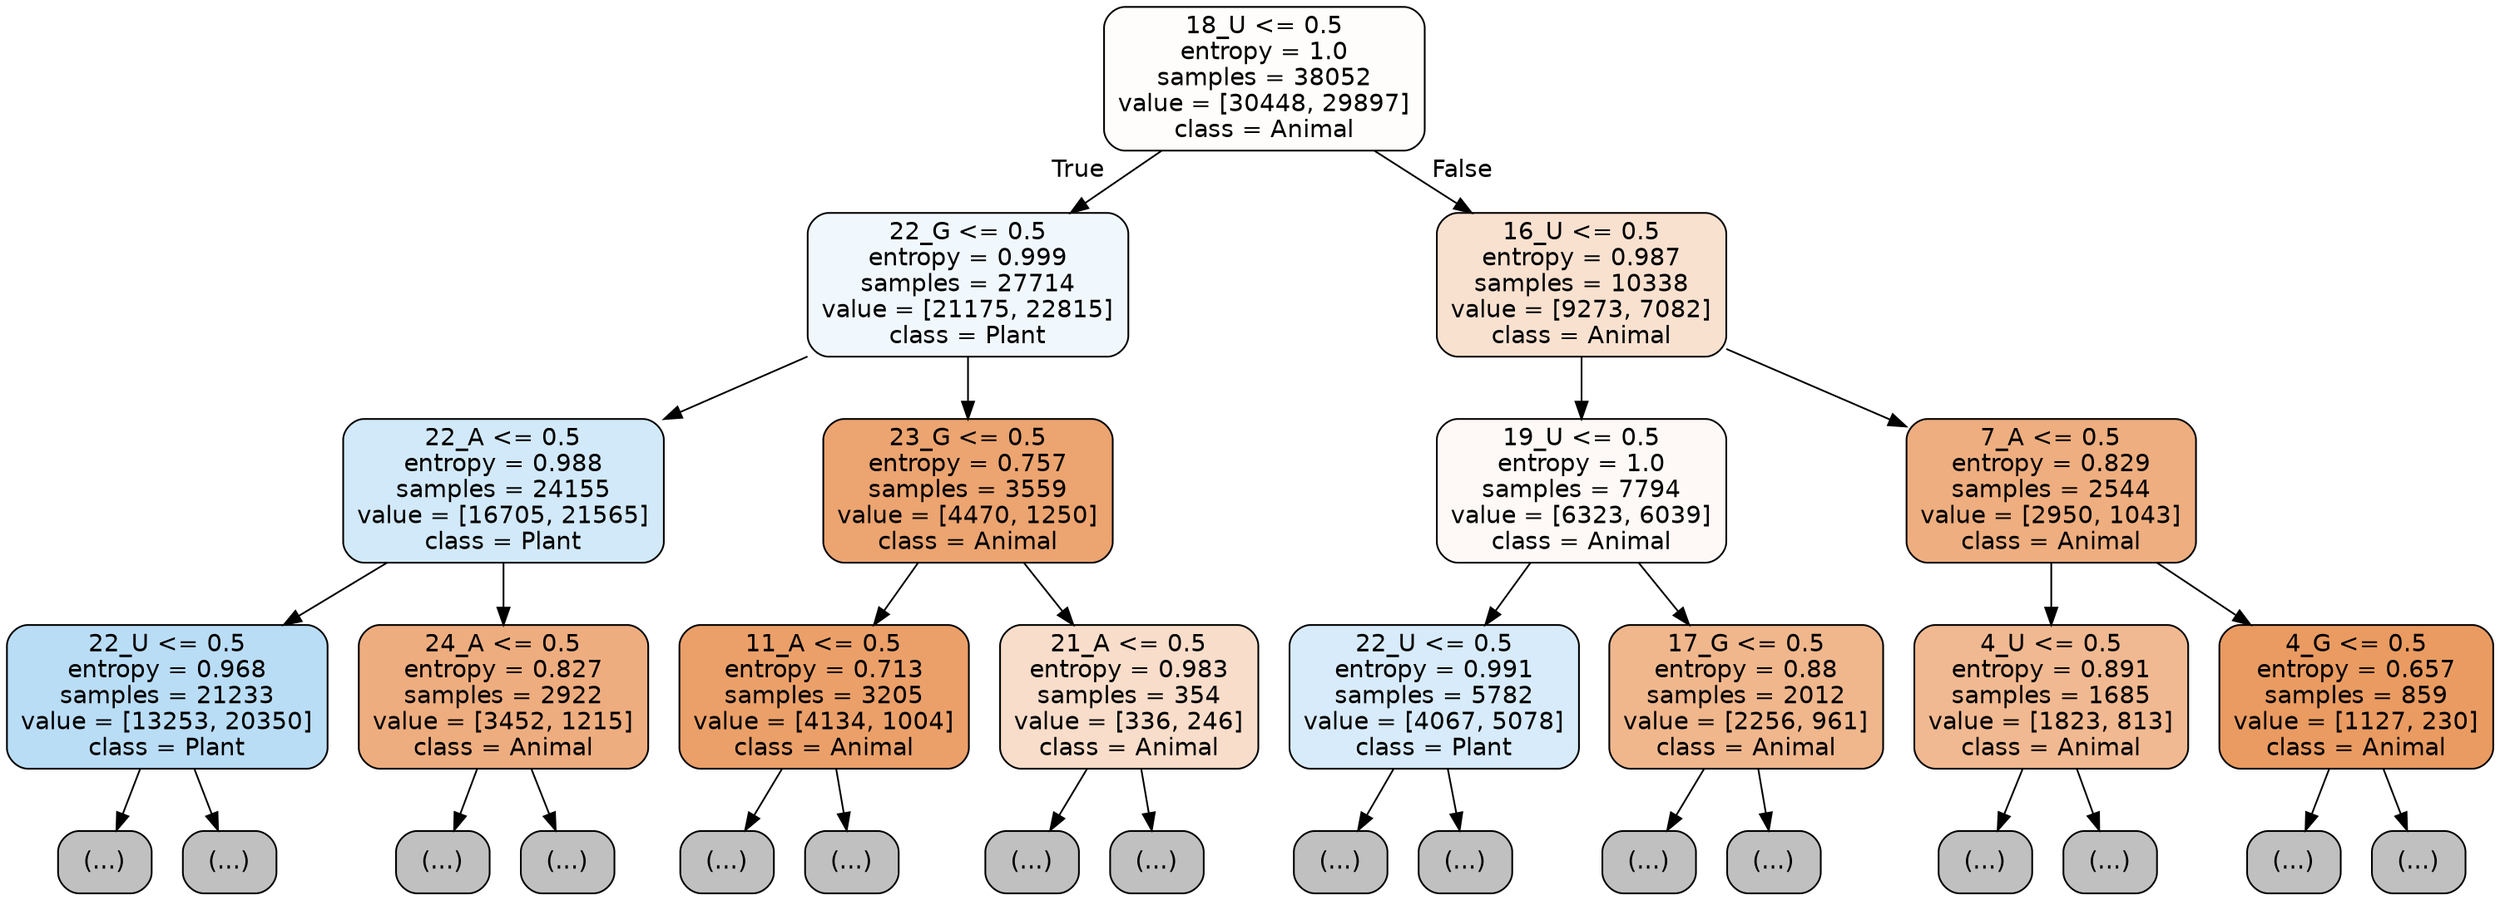 digraph Tree {
node [shape=box, style="filled, rounded", color="black", fontname="helvetica"] ;
edge [fontname="helvetica"] ;
0 [label="18_U <= 0.5\nentropy = 1.0\nsamples = 38052\nvalue = [30448, 29897]\nclass = Animal", fillcolor="#fffdfb"] ;
1 [label="22_G <= 0.5\nentropy = 0.999\nsamples = 27714\nvalue = [21175, 22815]\nclass = Plant", fillcolor="#f1f8fd"] ;
0 -> 1 [labeldistance=2.5, labelangle=45, headlabel="True"] ;
2 [label="22_A <= 0.5\nentropy = 0.988\nsamples = 24155\nvalue = [16705, 21565]\nclass = Plant", fillcolor="#d2e9f9"] ;
1 -> 2 ;
3 [label="22_U <= 0.5\nentropy = 0.968\nsamples = 21233\nvalue = [13253, 20350]\nclass = Plant", fillcolor="#baddf6"] ;
2 -> 3 ;
4 [label="(...)", fillcolor="#C0C0C0"] ;
3 -> 4 ;
7831 [label="(...)", fillcolor="#C0C0C0"] ;
3 -> 7831 ;
9222 [label="24_A <= 0.5\nentropy = 0.827\nsamples = 2922\nvalue = [3452, 1215]\nclass = Animal", fillcolor="#eead7f"] ;
2 -> 9222 ;
9223 [label="(...)", fillcolor="#C0C0C0"] ;
9222 -> 9223 ;
10580 [label="(...)", fillcolor="#C0C0C0"] ;
9222 -> 10580 ;
10641 [label="23_G <= 0.5\nentropy = 0.757\nsamples = 3559\nvalue = [4470, 1250]\nclass = Animal", fillcolor="#eca470"] ;
1 -> 10641 ;
10642 [label="11_A <= 0.5\nentropy = 0.713\nsamples = 3205\nvalue = [4134, 1004]\nclass = Animal", fillcolor="#eba069"] ;
10641 -> 10642 ;
10643 [label="(...)", fillcolor="#C0C0C0"] ;
10642 -> 10643 ;
11608 [label="(...)", fillcolor="#C0C0C0"] ;
10642 -> 11608 ;
11933 [label="21_A <= 0.5\nentropy = 0.983\nsamples = 354\nvalue = [336, 246]\nclass = Animal", fillcolor="#f8ddca"] ;
10641 -> 11933 ;
11934 [label="(...)", fillcolor="#C0C0C0"] ;
11933 -> 11934 ;
12075 [label="(...)", fillcolor="#C0C0C0"] ;
11933 -> 12075 ;
12114 [label="16_U <= 0.5\nentropy = 0.987\nsamples = 10338\nvalue = [9273, 7082]\nclass = Animal", fillcolor="#f9e1d0"] ;
0 -> 12114 [labeldistance=2.5, labelangle=-45, headlabel="False"] ;
12115 [label="19_U <= 0.5\nentropy = 1.0\nsamples = 7794\nvalue = [6323, 6039]\nclass = Animal", fillcolor="#fef9f6"] ;
12114 -> 12115 ;
12116 [label="22_U <= 0.5\nentropy = 0.991\nsamples = 5782\nvalue = [4067, 5078]\nclass = Plant", fillcolor="#d8ebfa"] ;
12115 -> 12116 ;
12117 [label="(...)", fillcolor="#C0C0C0"] ;
12116 -> 12117 ;
14196 [label="(...)", fillcolor="#C0C0C0"] ;
12116 -> 14196 ;
14503 [label="17_G <= 0.5\nentropy = 0.88\nsamples = 2012\nvalue = [2256, 961]\nclass = Animal", fillcolor="#f0b78d"] ;
12115 -> 14503 ;
14504 [label="(...)", fillcolor="#C0C0C0"] ;
14503 -> 14504 ;
15151 [label="(...)", fillcolor="#C0C0C0"] ;
14503 -> 15151 ;
15384 [label="7_A <= 0.5\nentropy = 0.829\nsamples = 2544\nvalue = [2950, 1043]\nclass = Animal", fillcolor="#eeae7f"] ;
12114 -> 15384 ;
15385 [label="4_U <= 0.5\nentropy = 0.891\nsamples = 1685\nvalue = [1823, 813]\nclass = Animal", fillcolor="#f1b991"] ;
15384 -> 15385 ;
15386 [label="(...)", fillcolor="#C0C0C0"] ;
15385 -> 15386 ;
16043 [label="(...)", fillcolor="#C0C0C0"] ;
15385 -> 16043 ;
16280 [label="4_G <= 0.5\nentropy = 0.657\nsamples = 859\nvalue = [1127, 230]\nclass = Animal", fillcolor="#ea9b61"] ;
15384 -> 16280 ;
16281 [label="(...)", fillcolor="#C0C0C0"] ;
16280 -> 16281 ;
16526 [label="(...)", fillcolor="#C0C0C0"] ;
16280 -> 16526 ;
}
